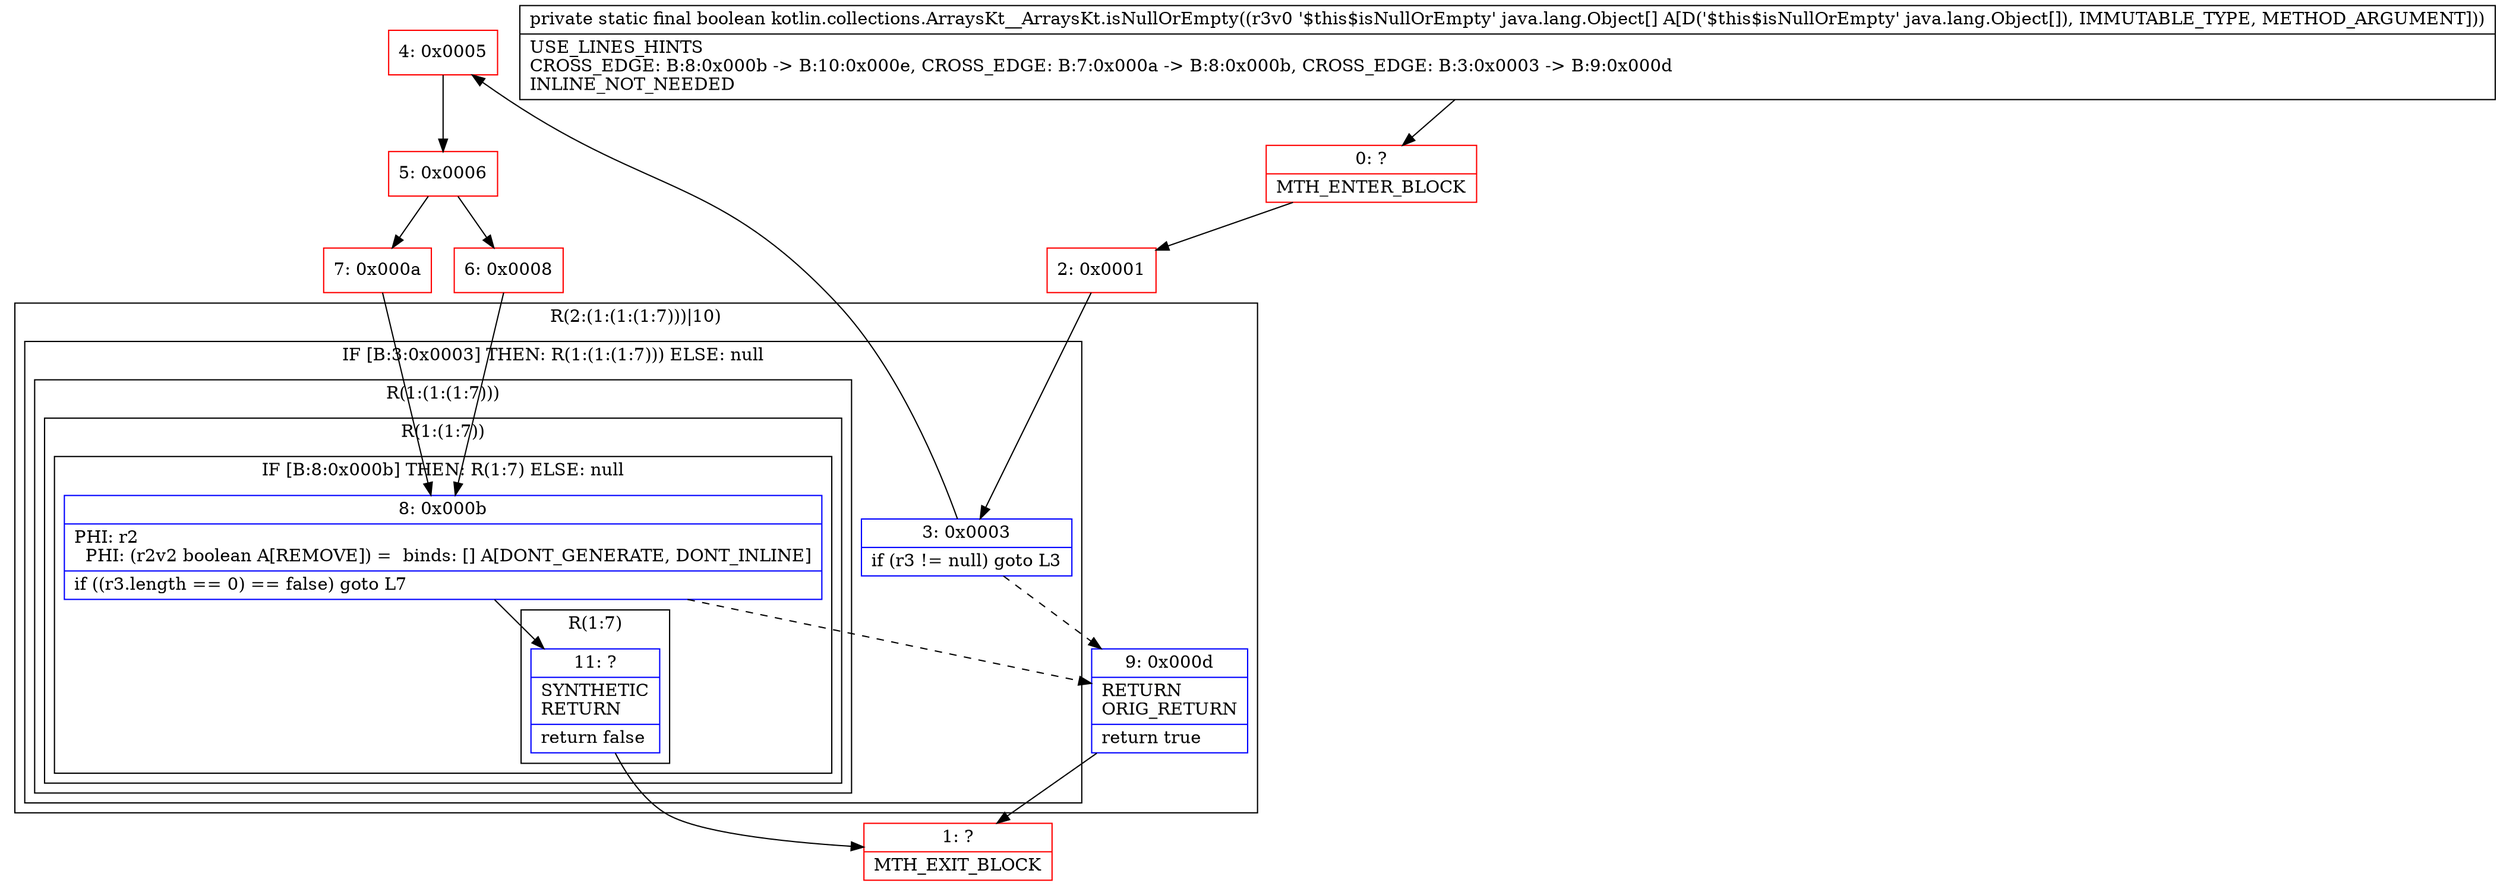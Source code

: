 digraph "CFG forkotlin.collections.ArraysKt__ArraysKt.isNullOrEmpty([Ljava\/lang\/Object;)Z" {
subgraph cluster_Region_2144271809 {
label = "R(2:(1:(1:(1:7)))|10)";
node [shape=record,color=blue];
subgraph cluster_IfRegion_1045518760 {
label = "IF [B:3:0x0003] THEN: R(1:(1:(1:7))) ELSE: null";
node [shape=record,color=blue];
Node_3 [shape=record,label="{3\:\ 0x0003|if (r3 != null) goto L3\l}"];
subgraph cluster_Region_28794571 {
label = "R(1:(1:(1:7)))";
node [shape=record,color=blue];
subgraph cluster_Region_704748018 {
label = "R(1:(1:7))";
node [shape=record,color=blue];
subgraph cluster_IfRegion_581523846 {
label = "IF [B:8:0x000b] THEN: R(1:7) ELSE: null";
node [shape=record,color=blue];
Node_8 [shape=record,label="{8\:\ 0x000b|PHI: r2 \l  PHI: (r2v2 boolean A[REMOVE]) =  binds: [] A[DONT_GENERATE, DONT_INLINE]\l|if ((r3.length == 0) == false) goto L7\l}"];
subgraph cluster_Region_377608290 {
label = "R(1:7)";
node [shape=record,color=blue];
Node_11 [shape=record,label="{11\:\ ?|SYNTHETIC\lRETURN\l|return false\l}"];
}
}
}
}
}
Node_9 [shape=record,label="{9\:\ 0x000d|RETURN\lORIG_RETURN\l|return true\l}"];
}
Node_0 [shape=record,color=red,label="{0\:\ ?|MTH_ENTER_BLOCK\l}"];
Node_2 [shape=record,color=red,label="{2\:\ 0x0001}"];
Node_4 [shape=record,color=red,label="{4\:\ 0x0005}"];
Node_5 [shape=record,color=red,label="{5\:\ 0x0006}"];
Node_6 [shape=record,color=red,label="{6\:\ 0x0008}"];
Node_1 [shape=record,color=red,label="{1\:\ ?|MTH_EXIT_BLOCK\l}"];
Node_7 [shape=record,color=red,label="{7\:\ 0x000a}"];
MethodNode[shape=record,label="{private static final boolean kotlin.collections.ArraysKt__ArraysKt.isNullOrEmpty((r3v0 '$this$isNullOrEmpty' java.lang.Object[] A[D('$this$isNullOrEmpty' java.lang.Object[]), IMMUTABLE_TYPE, METHOD_ARGUMENT]))  | USE_LINES_HINTS\lCROSS_EDGE: B:8:0x000b \-\> B:10:0x000e, CROSS_EDGE: B:7:0x000a \-\> B:8:0x000b, CROSS_EDGE: B:3:0x0003 \-\> B:9:0x000d\lINLINE_NOT_NEEDED\l}"];
MethodNode -> Node_0;Node_3 -> Node_4;
Node_3 -> Node_9[style=dashed];
Node_8 -> Node_9[style=dashed];
Node_8 -> Node_11;
Node_11 -> Node_1;
Node_9 -> Node_1;
Node_0 -> Node_2;
Node_2 -> Node_3;
Node_4 -> Node_5;
Node_5 -> Node_6;
Node_5 -> Node_7;
Node_6 -> Node_8;
Node_7 -> Node_8;
}

